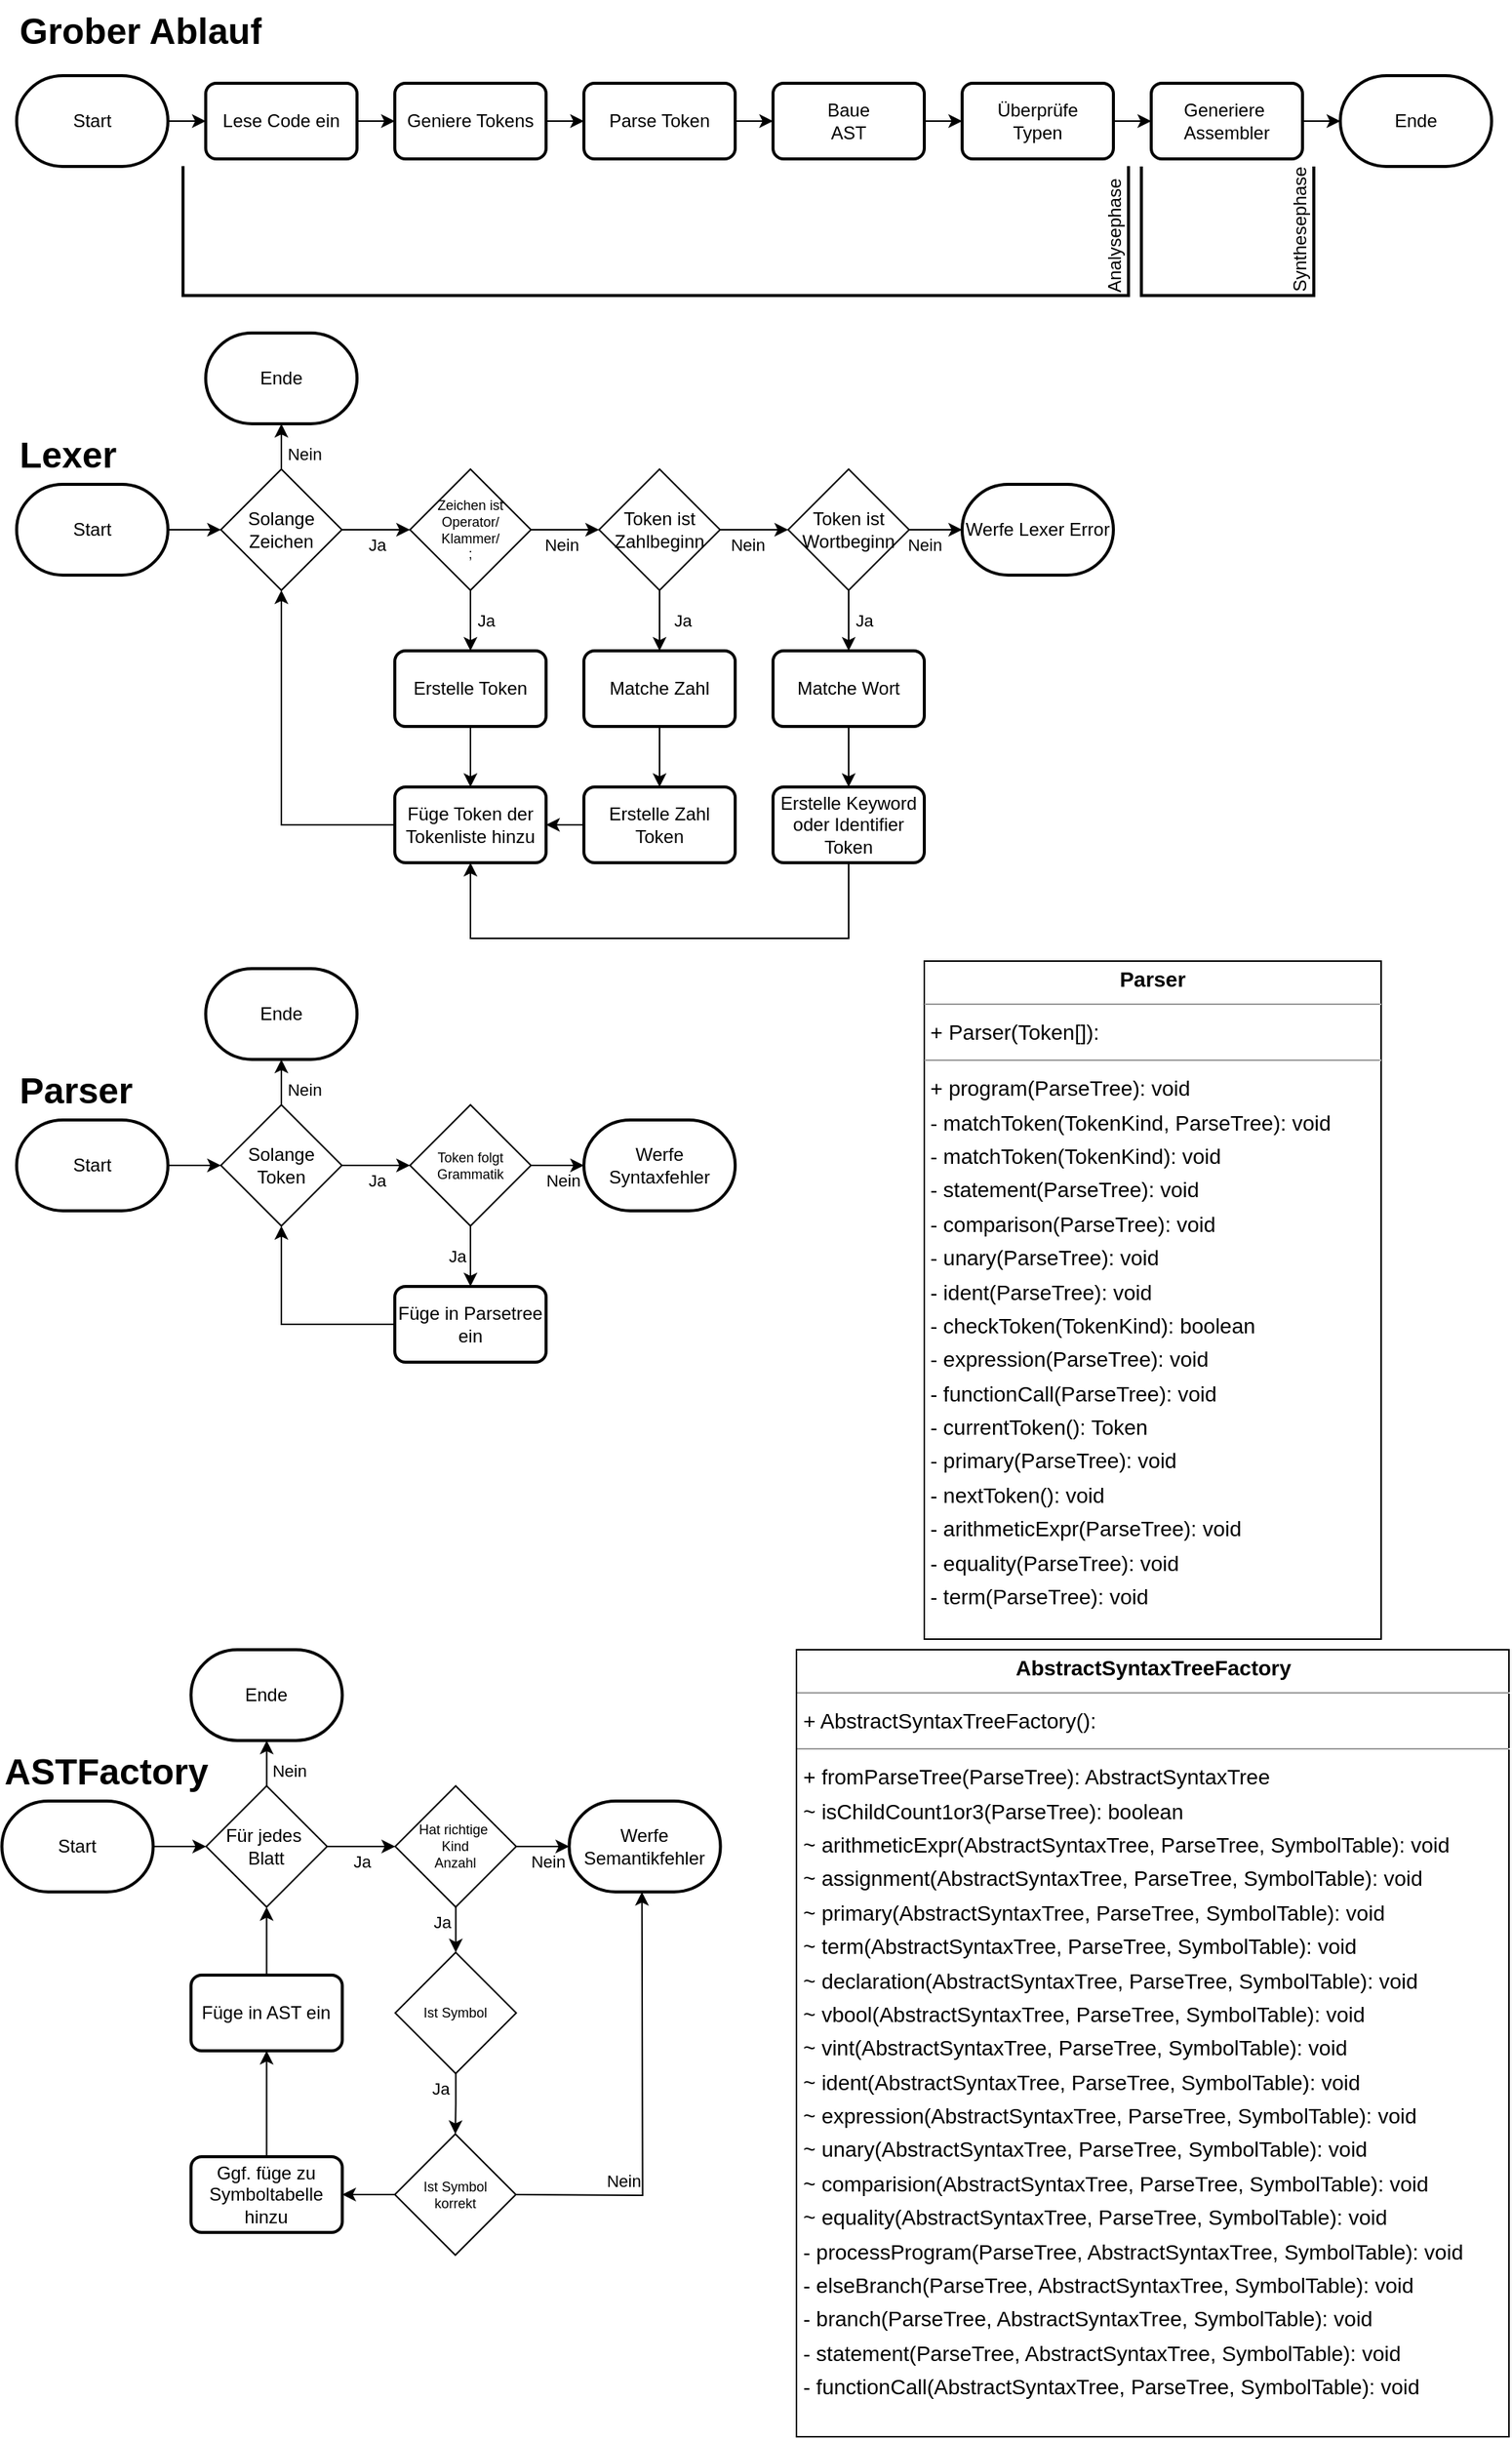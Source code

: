 <mxfile version="24.7.2" type="github">
  <diagram name="Seite-1" id="4pNDl0hfz-k5kMD19SHL">
    <mxGraphModel dx="1682" dy="1812" grid="1" gridSize="10" guides="1" tooltips="1" connect="1" arrows="1" fold="1" page="1" pageScale="1" pageWidth="827" pageHeight="1169" math="0" shadow="0">
      <root>
        <mxCell id="0" />
        <mxCell id="1" parent="0" />
        <mxCell id="sM32byZcdiO2ZuC8N_kb-4" value="" style="edgeStyle=orthogonalEdgeStyle;rounded=0;orthogonalLoop=1;jettySize=auto;html=1;noEdgeStyle=1;orthogonal=1;" parent="1" source="sM32byZcdiO2ZuC8N_kb-2" target="sM32byZcdiO2ZuC8N_kb-3" edge="1">
          <mxGeometry relative="1" as="geometry" />
        </mxCell>
        <mxCell id="sM32byZcdiO2ZuC8N_kb-2" value="Start" style="strokeWidth=2;html=1;shape=mxgraph.flowchart.terminator;whiteSpace=wrap;" parent="1" vertex="1">
          <mxGeometry width="100" height="60" as="geometry" />
        </mxCell>
        <mxCell id="sM32byZcdiO2ZuC8N_kb-18" value="" style="edgeStyle=orthogonalEdgeStyle;rounded=0;orthogonalLoop=1;jettySize=auto;html=1;noEdgeStyle=1;orthogonal=1;" parent="1" source="sM32byZcdiO2ZuC8N_kb-3" target="sM32byZcdiO2ZuC8N_kb-5" edge="1">
          <mxGeometry relative="1" as="geometry" />
        </mxCell>
        <mxCell id="sM32byZcdiO2ZuC8N_kb-3" value="Lese Code ein" style="rounded=1;whiteSpace=wrap;html=1;absoluteArcSize=1;arcSize=14;strokeWidth=2;" parent="1" vertex="1">
          <mxGeometry x="125" y="5" width="100" height="50" as="geometry" />
        </mxCell>
        <mxCell id="sM32byZcdiO2ZuC8N_kb-9" value="" style="edgeStyle=orthogonalEdgeStyle;rounded=0;orthogonalLoop=1;jettySize=auto;html=1;noEdgeStyle=1;orthogonal=1;" parent="1" source="sM32byZcdiO2ZuC8N_kb-5" target="sM32byZcdiO2ZuC8N_kb-8" edge="1">
          <mxGeometry relative="1" as="geometry" />
        </mxCell>
        <mxCell id="sM32byZcdiO2ZuC8N_kb-5" value="Geniere Tokens" style="rounded=1;whiteSpace=wrap;html=1;absoluteArcSize=1;arcSize=14;strokeWidth=2;" parent="1" vertex="1">
          <mxGeometry x="250" y="5" width="100" height="50" as="geometry" />
        </mxCell>
        <mxCell id="sM32byZcdiO2ZuC8N_kb-11" value="" style="edgeStyle=orthogonalEdgeStyle;rounded=0;orthogonalLoop=1;jettySize=auto;html=1;noEdgeStyle=1;orthogonal=1;" parent="1" source="sM32byZcdiO2ZuC8N_kb-8" target="sM32byZcdiO2ZuC8N_kb-10" edge="1">
          <mxGeometry relative="1" as="geometry" />
        </mxCell>
        <mxCell id="sM32byZcdiO2ZuC8N_kb-8" value="Parse Token" style="rounded=1;whiteSpace=wrap;html=1;absoluteArcSize=1;arcSize=14;strokeWidth=2;" parent="1" vertex="1">
          <mxGeometry x="375" y="5" width="100" height="50" as="geometry" />
        </mxCell>
        <mxCell id="sM32byZcdiO2ZuC8N_kb-13" value="" style="edgeStyle=orthogonalEdgeStyle;rounded=0;orthogonalLoop=1;jettySize=auto;html=1;noEdgeStyle=1;orthogonal=1;" parent="1" source="sM32byZcdiO2ZuC8N_kb-10" target="sM32byZcdiO2ZuC8N_kb-12" edge="1">
          <mxGeometry relative="1" as="geometry" />
        </mxCell>
        <mxCell id="sM32byZcdiO2ZuC8N_kb-10" value="Baue&lt;br&gt;AST" style="rounded=1;whiteSpace=wrap;html=1;absoluteArcSize=1;arcSize=14;strokeWidth=2;" parent="1" vertex="1">
          <mxGeometry x="500" y="5" width="100" height="50" as="geometry" />
        </mxCell>
        <mxCell id="sM32byZcdiO2ZuC8N_kb-15" value="" style="edgeStyle=orthogonalEdgeStyle;rounded=0;orthogonalLoop=1;jettySize=auto;html=1;noEdgeStyle=1;orthogonal=1;" parent="1" source="sM32byZcdiO2ZuC8N_kb-12" target="sM32byZcdiO2ZuC8N_kb-14" edge="1">
          <mxGeometry relative="1" as="geometry" />
        </mxCell>
        <mxCell id="sM32byZcdiO2ZuC8N_kb-12" value="Überprüfe&lt;br&gt;Typen" style="rounded=1;whiteSpace=wrap;html=1;absoluteArcSize=1;arcSize=14;strokeWidth=2;" parent="1" vertex="1">
          <mxGeometry x="625" y="5" width="100" height="50" as="geometry" />
        </mxCell>
        <mxCell id="sM32byZcdiO2ZuC8N_kb-17" value="" style="edgeStyle=orthogonalEdgeStyle;rounded=0;orthogonalLoop=1;jettySize=auto;html=1;noEdgeStyle=1;orthogonal=1;" parent="1" source="sM32byZcdiO2ZuC8N_kb-14" target="sM32byZcdiO2ZuC8N_kb-16" edge="1">
          <mxGeometry relative="1" as="geometry" />
        </mxCell>
        <mxCell id="sM32byZcdiO2ZuC8N_kb-14" value="Generiere&amp;nbsp;&lt;br&gt;Assembler" style="rounded=1;whiteSpace=wrap;html=1;absoluteArcSize=1;arcSize=14;strokeWidth=2;" parent="1" vertex="1">
          <mxGeometry x="750" y="5" width="100" height="50" as="geometry" />
        </mxCell>
        <mxCell id="sM32byZcdiO2ZuC8N_kb-16" value="Ende" style="strokeWidth=2;html=1;shape=mxgraph.flowchart.terminator;whiteSpace=wrap;" parent="1" vertex="1">
          <mxGeometry x="875" width="100" height="60" as="geometry" />
        </mxCell>
        <mxCell id="sM32byZcdiO2ZuC8N_kb-19" value="Analysephase" style="strokeWidth=2;html=1;shape=mxgraph.flowchart.annotation_1;align=left;pointerEvents=1;rotation=-90;shadow=0;horizontal=1;verticalAlign=bottom;" parent="1" vertex="1">
          <mxGeometry x="379.75" y="-210" width="85.5" height="625" as="geometry" />
        </mxCell>
        <mxCell id="sM32byZcdiO2ZuC8N_kb-20" value="Synthesephase" style="strokeWidth=2;html=1;shape=mxgraph.flowchart.annotation_1;align=left;pointerEvents=1;rotation=-90;verticalAlign=bottom;" parent="1" vertex="1">
          <mxGeometry x="757.88" y="45.63" width="85.25" height="114" as="geometry" />
        </mxCell>
        <mxCell id="j8dH_AC11E7FLbQUvyzk-1" value="&lt;h1 style=&quot;margin-top: 0px;&quot;&gt;Grober Ablauf&lt;/h1&gt;" style="text;html=1;whiteSpace=wrap;overflow=hidden;rounded=0;" parent="1" vertex="1">
          <mxGeometry y="-50" width="180" height="40" as="geometry" />
        </mxCell>
        <mxCell id="j8dH_AC11E7FLbQUvyzk-2" value="&lt;h1 style=&quot;margin-top: 0px;&quot;&gt;Lexer&lt;/h1&gt;" style="text;html=1;whiteSpace=wrap;overflow=hidden;rounded=0;" parent="1" vertex="1">
          <mxGeometry y="230" width="80" height="40" as="geometry" />
        </mxCell>
        <mxCell id="j8dH_AC11E7FLbQUvyzk-7" value="" style="edgeStyle=orthogonalEdgeStyle;rounded=0;orthogonalLoop=1;jettySize=auto;html=1;" parent="1" source="j8dH_AC11E7FLbQUvyzk-3" target="j8dH_AC11E7FLbQUvyzk-6" edge="1">
          <mxGeometry relative="1" as="geometry" />
        </mxCell>
        <mxCell id="j8dH_AC11E7FLbQUvyzk-3" value="Start" style="strokeWidth=2;html=1;shape=mxgraph.flowchart.terminator;whiteSpace=wrap;" parent="1" vertex="1">
          <mxGeometry y="270" width="100" height="60" as="geometry" />
        </mxCell>
        <mxCell id="j8dH_AC11E7FLbQUvyzk-10" value="" style="edgeStyle=orthogonalEdgeStyle;rounded=0;orthogonalLoop=1;jettySize=auto;html=1;" parent="1" source="j8dH_AC11E7FLbQUvyzk-6" target="j8dH_AC11E7FLbQUvyzk-9" edge="1">
          <mxGeometry relative="1" as="geometry" />
        </mxCell>
        <mxCell id="j8dH_AC11E7FLbQUvyzk-11" value="Ja" style="edgeLabel;html=1;align=center;verticalAlign=middle;resizable=0;points=[];labelBackgroundColor=none;" parent="j8dH_AC11E7FLbQUvyzk-10" vertex="1" connectable="0">
          <mxGeometry y="-2" relative="1" as="geometry">
            <mxPoint y="8" as="offset" />
          </mxGeometry>
        </mxCell>
        <mxCell id="j8dH_AC11E7FLbQUvyzk-50" value="Nein" style="edgeStyle=orthogonalEdgeStyle;rounded=0;orthogonalLoop=1;jettySize=auto;html=1;labelBackgroundColor=none;" parent="1" source="j8dH_AC11E7FLbQUvyzk-6" target="j8dH_AC11E7FLbQUvyzk-49" edge="1">
          <mxGeometry x="0.2" y="-15" relative="1" as="geometry">
            <mxPoint as="offset" />
          </mxGeometry>
        </mxCell>
        <mxCell id="j8dH_AC11E7FLbQUvyzk-6" value="Solange&lt;div&gt;Zeichen&lt;/div&gt;" style="rhombus;whiteSpace=wrap;html=1;" parent="1" vertex="1">
          <mxGeometry x="135" y="260" width="80" height="80" as="geometry" />
        </mxCell>
        <mxCell id="j8dH_AC11E7FLbQUvyzk-13" value="" style="edgeStyle=orthogonalEdgeStyle;rounded=0;orthogonalLoop=1;jettySize=auto;html=1;" parent="1" source="j8dH_AC11E7FLbQUvyzk-9" target="j8dH_AC11E7FLbQUvyzk-12" edge="1">
          <mxGeometry relative="1" as="geometry" />
        </mxCell>
        <mxCell id="j8dH_AC11E7FLbQUvyzk-14" value="Nein" style="edgeLabel;html=1;align=center;verticalAlign=middle;resizable=0;points=[];textShadow=0;labelBackgroundColor=none;" parent="j8dH_AC11E7FLbQUvyzk-13" vertex="1" connectable="0">
          <mxGeometry x="-0.133" y="1" relative="1" as="geometry">
            <mxPoint y="11" as="offset" />
          </mxGeometry>
        </mxCell>
        <mxCell id="j8dH_AC11E7FLbQUvyzk-35" value="" style="edgeStyle=orthogonalEdgeStyle;rounded=0;orthogonalLoop=1;jettySize=auto;html=1;" parent="1" source="j8dH_AC11E7FLbQUvyzk-9" target="j8dH_AC11E7FLbQUvyzk-34" edge="1">
          <mxGeometry relative="1" as="geometry" />
        </mxCell>
        <mxCell id="j8dH_AC11E7FLbQUvyzk-36" value="Ja" style="edgeLabel;html=1;align=center;verticalAlign=middle;resizable=0;points=[];labelBackgroundColor=none;" parent="j8dH_AC11E7FLbQUvyzk-35" vertex="1" connectable="0">
          <mxGeometry x="-0.55" relative="1" as="geometry">
            <mxPoint x="10" y="11" as="offset" />
          </mxGeometry>
        </mxCell>
        <mxCell id="j8dH_AC11E7FLbQUvyzk-9" value="&lt;font style=&quot;font-size: 9px;&quot;&gt;Zeichen ist&lt;/font&gt;&lt;div style=&quot;font-size: 9px;&quot;&gt;&lt;font style=&quot;font-size: 9px;&quot;&gt;Operator/&lt;/font&gt;&lt;/div&gt;&lt;div style=&quot;font-size: 9px;&quot;&gt;&lt;font style=&quot;font-size: 9px;&quot;&gt;Klammer/&lt;/font&gt;&lt;/div&gt;&lt;div style=&quot;font-size: 9px;&quot;&gt;&lt;font style=&quot;font-size: 9px;&quot;&gt;;&lt;/font&gt;&lt;/div&gt;" style="rhombus;whiteSpace=wrap;html=1;fontSize=9;align=center;verticalAlign=middle;" parent="1" vertex="1">
          <mxGeometry x="260" y="260" width="80" height="80" as="geometry" />
        </mxCell>
        <mxCell id="j8dH_AC11E7FLbQUvyzk-16" value="" style="edgeStyle=orthogonalEdgeStyle;rounded=0;orthogonalLoop=1;jettySize=auto;html=1;" parent="1" source="j8dH_AC11E7FLbQUvyzk-12" target="j8dH_AC11E7FLbQUvyzk-15" edge="1">
          <mxGeometry relative="1" as="geometry" />
        </mxCell>
        <mxCell id="j8dH_AC11E7FLbQUvyzk-17" value="Nein" style="edgeLabel;html=1;align=center;verticalAlign=middle;resizable=0;points=[];labelBackgroundColor=none;" parent="j8dH_AC11E7FLbQUvyzk-16" vertex="1" connectable="0">
          <mxGeometry x="-0.222" y="1" relative="1" as="geometry">
            <mxPoint y="11" as="offset" />
          </mxGeometry>
        </mxCell>
        <mxCell id="j8dH_AC11E7FLbQUvyzk-29" value="" style="edgeStyle=orthogonalEdgeStyle;rounded=0;orthogonalLoop=1;jettySize=auto;html=1;" parent="1" source="j8dH_AC11E7FLbQUvyzk-12" target="j8dH_AC11E7FLbQUvyzk-28" edge="1">
          <mxGeometry relative="1" as="geometry" />
        </mxCell>
        <mxCell id="j8dH_AC11E7FLbQUvyzk-32" value="Ja" style="edgeLabel;html=1;align=center;verticalAlign=middle;resizable=0;points=[];labelBackgroundColor=none;" parent="j8dH_AC11E7FLbQUvyzk-29" vertex="1" connectable="0">
          <mxGeometry x="-0.25" y="1" relative="1" as="geometry">
            <mxPoint x="14" y="5" as="offset" />
          </mxGeometry>
        </mxCell>
        <mxCell id="j8dH_AC11E7FLbQUvyzk-12" value="Token ist&lt;div&gt;Zahlbeginn&lt;br&gt;&lt;/div&gt;" style="rhombus;whiteSpace=wrap;html=1;" parent="1" vertex="1">
          <mxGeometry x="385" y="260" width="80" height="80" as="geometry" />
        </mxCell>
        <mxCell id="j8dH_AC11E7FLbQUvyzk-21" value="" style="edgeStyle=orthogonalEdgeStyle;rounded=0;orthogonalLoop=1;jettySize=auto;html=1;" parent="1" source="j8dH_AC11E7FLbQUvyzk-15" target="j8dH_AC11E7FLbQUvyzk-20" edge="1">
          <mxGeometry relative="1" as="geometry" />
        </mxCell>
        <mxCell id="j8dH_AC11E7FLbQUvyzk-22" value="Nein" style="edgeLabel;html=1;align=center;verticalAlign=middle;resizable=0;points=[];labelBackgroundColor=none;" parent="j8dH_AC11E7FLbQUvyzk-21" vertex="1" connectable="0">
          <mxGeometry x="-0.4" y="-1" relative="1" as="geometry">
            <mxPoint x="-4" y="9" as="offset" />
          </mxGeometry>
        </mxCell>
        <mxCell id="j8dH_AC11E7FLbQUvyzk-24" value="" style="edgeStyle=orthogonalEdgeStyle;rounded=0;orthogonalLoop=1;jettySize=auto;html=1;" parent="1" source="j8dH_AC11E7FLbQUvyzk-15" target="j8dH_AC11E7FLbQUvyzk-23" edge="1">
          <mxGeometry relative="1" as="geometry" />
        </mxCell>
        <mxCell id="j8dH_AC11E7FLbQUvyzk-33" value="Ja" style="edgeLabel;html=1;align=center;verticalAlign=middle;resizable=0;points=[];labelBackgroundColor=none;" parent="j8dH_AC11E7FLbQUvyzk-24" vertex="1" connectable="0">
          <mxGeometry x="-0.4" y="-3" relative="1" as="geometry">
            <mxPoint x="13" y="8" as="offset" />
          </mxGeometry>
        </mxCell>
        <mxCell id="j8dH_AC11E7FLbQUvyzk-15" value="Token ist&lt;div&gt;Wortbeginn&lt;br&gt;&lt;/div&gt;" style="rhombus;whiteSpace=wrap;html=1;" parent="1" vertex="1">
          <mxGeometry x="510" y="260" width="80" height="80" as="geometry" />
        </mxCell>
        <mxCell id="j8dH_AC11E7FLbQUvyzk-20" value="Werfe Lexer Error" style="strokeWidth=2;html=1;shape=mxgraph.flowchart.terminator;whiteSpace=wrap;" parent="1" vertex="1">
          <mxGeometry x="625" y="270" width="100" height="60" as="geometry" />
        </mxCell>
        <mxCell id="j8dH_AC11E7FLbQUvyzk-27" value="" style="edgeStyle=orthogonalEdgeStyle;rounded=0;orthogonalLoop=1;jettySize=auto;html=1;" parent="1" source="j8dH_AC11E7FLbQUvyzk-23" target="j8dH_AC11E7FLbQUvyzk-26" edge="1">
          <mxGeometry relative="1" as="geometry" />
        </mxCell>
        <mxCell id="j8dH_AC11E7FLbQUvyzk-23" value="Matche Wort" style="rounded=1;whiteSpace=wrap;html=1;absoluteArcSize=1;arcSize=14;strokeWidth=2;" parent="1" vertex="1">
          <mxGeometry x="500" y="380" width="100" height="50" as="geometry" />
        </mxCell>
        <mxCell id="j8dH_AC11E7FLbQUvyzk-46" style="edgeStyle=orthogonalEdgeStyle;rounded=0;orthogonalLoop=1;jettySize=auto;html=1;exitX=0.5;exitY=1;exitDx=0;exitDy=0;" parent="1" source="j8dH_AC11E7FLbQUvyzk-26" target="j8dH_AC11E7FLbQUvyzk-38" edge="1">
          <mxGeometry relative="1" as="geometry">
            <mxPoint x="500" y="495" as="sourcePoint" />
            <Array as="points">
              <mxPoint x="550" y="570" />
              <mxPoint x="300" y="570" />
            </Array>
          </mxGeometry>
        </mxCell>
        <mxCell id="j8dH_AC11E7FLbQUvyzk-26" value="Erstelle Keyword oder Identifier&lt;div&gt;Token&lt;/div&gt;" style="rounded=1;whiteSpace=wrap;html=1;absoluteArcSize=1;arcSize=14;strokeWidth=2;" parent="1" vertex="1">
          <mxGeometry x="500" y="470" width="100" height="50" as="geometry" />
        </mxCell>
        <mxCell id="j8dH_AC11E7FLbQUvyzk-31" value="" style="edgeStyle=orthogonalEdgeStyle;rounded=0;orthogonalLoop=1;jettySize=auto;html=1;" parent="1" source="j8dH_AC11E7FLbQUvyzk-28" target="j8dH_AC11E7FLbQUvyzk-30" edge="1">
          <mxGeometry relative="1" as="geometry" />
        </mxCell>
        <mxCell id="j8dH_AC11E7FLbQUvyzk-28" value="Matche Zahl" style="rounded=1;whiteSpace=wrap;html=1;absoluteArcSize=1;arcSize=14;strokeWidth=2;" parent="1" vertex="1">
          <mxGeometry x="375" y="380" width="100" height="50" as="geometry" />
        </mxCell>
        <mxCell id="j8dH_AC11E7FLbQUvyzk-45" style="edgeStyle=orthogonalEdgeStyle;rounded=0;orthogonalLoop=1;jettySize=auto;html=1;" parent="1" source="j8dH_AC11E7FLbQUvyzk-30" target="j8dH_AC11E7FLbQUvyzk-38" edge="1">
          <mxGeometry relative="1" as="geometry" />
        </mxCell>
        <mxCell id="j8dH_AC11E7FLbQUvyzk-30" value="Erstelle Zahl Token" style="rounded=1;whiteSpace=wrap;html=1;absoluteArcSize=1;arcSize=14;strokeWidth=2;" parent="1" vertex="1">
          <mxGeometry x="375" y="470" width="100" height="50" as="geometry" />
        </mxCell>
        <mxCell id="j8dH_AC11E7FLbQUvyzk-44" style="edgeStyle=orthogonalEdgeStyle;rounded=0;orthogonalLoop=1;jettySize=auto;html=1;" parent="1" source="j8dH_AC11E7FLbQUvyzk-34" target="j8dH_AC11E7FLbQUvyzk-38" edge="1">
          <mxGeometry relative="1" as="geometry" />
        </mxCell>
        <mxCell id="j8dH_AC11E7FLbQUvyzk-34" value="Erstelle Token" style="rounded=1;whiteSpace=wrap;html=1;absoluteArcSize=1;arcSize=14;strokeWidth=2;" parent="1" vertex="1">
          <mxGeometry x="250" y="380" width="100" height="50" as="geometry" />
        </mxCell>
        <mxCell id="j8dH_AC11E7FLbQUvyzk-47" style="edgeStyle=orthogonalEdgeStyle;rounded=0;orthogonalLoop=1;jettySize=auto;html=1;" parent="1" source="j8dH_AC11E7FLbQUvyzk-38" target="j8dH_AC11E7FLbQUvyzk-6" edge="1">
          <mxGeometry relative="1" as="geometry" />
        </mxCell>
        <mxCell id="j8dH_AC11E7FLbQUvyzk-38" value="Füge Token der Tokenliste hinzu" style="rounded=1;whiteSpace=wrap;html=1;absoluteArcSize=1;arcSize=14;strokeWidth=2;" parent="1" vertex="1">
          <mxGeometry x="250" y="470" width="100" height="50" as="geometry" />
        </mxCell>
        <mxCell id="j8dH_AC11E7FLbQUvyzk-49" value="Ende" style="strokeWidth=2;html=1;shape=mxgraph.flowchart.terminator;whiteSpace=wrap;" parent="1" vertex="1">
          <mxGeometry x="125" y="170" width="100" height="60" as="geometry" />
        </mxCell>
        <mxCell id="5los2MfnAyNkd7CFpWIw-1" value="&lt;h1 style=&quot;margin-top: 0px;&quot;&gt;Parser&lt;/h1&gt;" style="text;html=1;whiteSpace=wrap;overflow=hidden;rounded=0;" vertex="1" parent="1">
          <mxGeometry y="650" width="80" height="40" as="geometry" />
        </mxCell>
        <mxCell id="5los2MfnAyNkd7CFpWIw-2" value="" style="edgeStyle=orthogonalEdgeStyle;rounded=0;orthogonalLoop=1;jettySize=auto;html=1;" edge="1" source="5los2MfnAyNkd7CFpWIw-3" target="5los2MfnAyNkd7CFpWIw-7" parent="1">
          <mxGeometry relative="1" as="geometry" />
        </mxCell>
        <mxCell id="5los2MfnAyNkd7CFpWIw-3" value="Start" style="strokeWidth=2;html=1;shape=mxgraph.flowchart.terminator;whiteSpace=wrap;" vertex="1" parent="1">
          <mxGeometry y="690" width="100" height="60" as="geometry" />
        </mxCell>
        <mxCell id="5los2MfnAyNkd7CFpWIw-4" value="" style="edgeStyle=orthogonalEdgeStyle;rounded=0;orthogonalLoop=1;jettySize=auto;html=1;" edge="1" source="5los2MfnAyNkd7CFpWIw-7" target="5los2MfnAyNkd7CFpWIw-12" parent="1">
          <mxGeometry relative="1" as="geometry" />
        </mxCell>
        <mxCell id="5los2MfnAyNkd7CFpWIw-5" value="Ja" style="edgeLabel;html=1;align=center;verticalAlign=middle;resizable=0;points=[];labelBackgroundColor=none;" vertex="1" connectable="0" parent="5los2MfnAyNkd7CFpWIw-4">
          <mxGeometry y="-2" relative="1" as="geometry">
            <mxPoint y="8" as="offset" />
          </mxGeometry>
        </mxCell>
        <mxCell id="5los2MfnAyNkd7CFpWIw-43" value="Ja" style="edgeLabel;html=1;align=center;verticalAlign=middle;resizable=0;points=[];labelBackgroundColor=none;" vertex="1" connectable="0" parent="5los2MfnAyNkd7CFpWIw-4">
          <mxGeometry y="-2" relative="1" as="geometry">
            <mxPoint x="53" y="58" as="offset" />
          </mxGeometry>
        </mxCell>
        <mxCell id="5los2MfnAyNkd7CFpWIw-47" value="Nein" style="edgeLabel;html=1;align=center;verticalAlign=middle;resizable=0;points=[];labelBackgroundColor=none;" vertex="1" connectable="0" parent="5los2MfnAyNkd7CFpWIw-4">
          <mxGeometry y="-2" relative="1" as="geometry">
            <mxPoint x="123" y="8" as="offset" />
          </mxGeometry>
        </mxCell>
        <mxCell id="5los2MfnAyNkd7CFpWIw-6" value="Nein" style="edgeStyle=orthogonalEdgeStyle;rounded=0;orthogonalLoop=1;jettySize=auto;html=1;labelBackgroundColor=none;" edge="1" source="5los2MfnAyNkd7CFpWIw-7" target="5los2MfnAyNkd7CFpWIw-36" parent="1">
          <mxGeometry x="0.222" y="-15" relative="1" as="geometry">
            <mxPoint as="offset" />
          </mxGeometry>
        </mxCell>
        <mxCell id="5los2MfnAyNkd7CFpWIw-7" value="Solange Token" style="rhombus;whiteSpace=wrap;html=1;" vertex="1" parent="1">
          <mxGeometry x="135" y="680" width="80" height="80" as="geometry" />
        </mxCell>
        <mxCell id="5los2MfnAyNkd7CFpWIw-37" value="" style="edgeStyle=orthogonalEdgeStyle;rounded=0;orthogonalLoop=1;jettySize=auto;html=1;labelBackgroundColor=none;" edge="1" parent="1" source="5los2MfnAyNkd7CFpWIw-12" target="5los2MfnAyNkd7CFpWIw-23">
          <mxGeometry relative="1" as="geometry" />
        </mxCell>
        <mxCell id="5los2MfnAyNkd7CFpWIw-40" value="" style="edgeStyle=orthogonalEdgeStyle;rounded=0;orthogonalLoop=1;jettySize=auto;html=1;" edge="1" parent="1" source="5los2MfnAyNkd7CFpWIw-12" target="5los2MfnAyNkd7CFpWIw-39">
          <mxGeometry relative="1" as="geometry" />
        </mxCell>
        <mxCell id="5los2MfnAyNkd7CFpWIw-12" value="Token folgt&lt;div&gt;Grammatik&lt;/div&gt;" style="rhombus;whiteSpace=wrap;html=1;fontSize=9;align=center;verticalAlign=middle;" vertex="1" parent="1">
          <mxGeometry x="260" y="680" width="80" height="80" as="geometry" />
        </mxCell>
        <mxCell id="5los2MfnAyNkd7CFpWIw-23" value="Werfe Syntaxfehler" style="strokeWidth=2;html=1;shape=mxgraph.flowchart.terminator;whiteSpace=wrap;" vertex="1" parent="1">
          <mxGeometry x="375" y="690" width="100" height="60" as="geometry" />
        </mxCell>
        <mxCell id="5los2MfnAyNkd7CFpWIw-36" value="Ende" style="strokeWidth=2;html=1;shape=mxgraph.flowchart.terminator;whiteSpace=wrap;" vertex="1" parent="1">
          <mxGeometry x="125" y="590" width="100" height="60" as="geometry" />
        </mxCell>
        <mxCell id="5los2MfnAyNkd7CFpWIw-41" style="edgeStyle=orthogonalEdgeStyle;rounded=0;orthogonalLoop=1;jettySize=auto;html=1;" edge="1" parent="1" source="5los2MfnAyNkd7CFpWIw-39" target="5los2MfnAyNkd7CFpWIw-7">
          <mxGeometry relative="1" as="geometry" />
        </mxCell>
        <mxCell id="5los2MfnAyNkd7CFpWIw-39" value="Füge in Parsetree ein" style="rounded=1;whiteSpace=wrap;html=1;absoluteArcSize=1;arcSize=14;strokeWidth=2;" vertex="1" parent="1">
          <mxGeometry x="250" y="800" width="100" height="50" as="geometry" />
        </mxCell>
        <mxCell id="5los2MfnAyNkd7CFpWIw-42" value="&lt;p style=&quot;margin:0px;margin-top:4px;text-align:center;&quot;&gt;&lt;b&gt;Parser&lt;/b&gt;&lt;/p&gt;&lt;hr size=&quot;1&quot;&gt;&lt;p style=&quot;margin:0 0 0 4px;line-height:1.6;&quot;&gt;+ Parser(Token[]): &lt;/p&gt;&lt;hr size=&quot;1&quot;&gt;&lt;p style=&quot;margin:0 0 0 4px;line-height:1.6;&quot;&gt;+ program(ParseTree): void&lt;br&gt;- matchToken(TokenKind, ParseTree): void&lt;br&gt;- matchToken(TokenKind): void&lt;/p&gt;&lt;p style=&quot;margin:0 0 0 4px;line-height:1.6;&quot;&gt;- statement(ParseTree): void&lt;br&gt;- comparison(ParseTree): void&lt;br&gt;- unary(ParseTree): void&lt;br&gt;- ident(ParseTree): void&lt;br&gt;- checkToken(TokenKind): boolean&lt;br&gt;- expression(ParseTree): void&lt;br&gt;- functionCall(ParseTree): void&lt;br&gt;- currentToken(): Token&lt;br&gt;- primary(ParseTree): void&lt;br&gt;- nextToken(): void&lt;br&gt;- arithmeticExpr(ParseTree): void&lt;br&gt;- equality(ParseTree): void&lt;br&gt;- term(ParseTree): void&lt;/p&gt;" style="verticalAlign=top;align=left;overflow=fill;fontSize=14;fontFamily=Helvetica;html=1;rounded=0;shadow=0;comic=0;labelBackgroundColor=none;strokeWidth=1;" vertex="1" parent="1">
          <mxGeometry x="600" y="585" width="302" height="448" as="geometry" />
        </mxCell>
        <mxCell id="5los2MfnAyNkd7CFpWIw-48" value="&lt;p style=&quot;margin:0px;margin-top:4px;text-align:center;&quot;&gt;&lt;b&gt;AbstractSyntaxTreeFactory&lt;/b&gt;&lt;/p&gt;&lt;hr size=&quot;1&quot;/&gt;&lt;p style=&quot;margin:0 0 0 4px;line-height:1.6;&quot;&gt;+ AbstractSyntaxTreeFactory(): &lt;/p&gt;&lt;hr size=&quot;1&quot;/&gt;&lt;p style=&quot;margin:0 0 0 4px;line-height:1.6;&quot;&gt;+ fromParseTree(ParseTree): AbstractSyntaxTree&lt;br/&gt;~ isChildCount1or3(ParseTree): boolean&lt;br/&gt;~ arithmeticExpr(AbstractSyntaxTree, ParseTree, SymbolTable): void&lt;br/&gt;~ assignment(AbstractSyntaxTree, ParseTree, SymbolTable): void&lt;br/&gt;~ primary(AbstractSyntaxTree, ParseTree, SymbolTable): void&lt;br/&gt;~ term(AbstractSyntaxTree, ParseTree, SymbolTable): void&lt;br/&gt;~ declaration(AbstractSyntaxTree, ParseTree, SymbolTable): void&lt;br/&gt;~ vbool(AbstractSyntaxTree, ParseTree, SymbolTable): void&lt;br/&gt;~ vint(AbstractSyntaxTree, ParseTree, SymbolTable): void&lt;br/&gt;~ ident(AbstractSyntaxTree, ParseTree, SymbolTable): void&lt;br/&gt;~ expression(AbstractSyntaxTree, ParseTree, SymbolTable): void&lt;br/&gt;~ unary(AbstractSyntaxTree, ParseTree, SymbolTable): void&lt;br/&gt;~ comparision(AbstractSyntaxTree, ParseTree, SymbolTable): void&lt;br/&gt;~ equality(AbstractSyntaxTree, ParseTree, SymbolTable): void&lt;br/&gt;- processProgram(ParseTree, AbstractSyntaxTree, SymbolTable): void&lt;br/&gt;- elseBranch(ParseTree, AbstractSyntaxTree, SymbolTable): void&lt;br/&gt;- branch(ParseTree, AbstractSyntaxTree, SymbolTable): void&lt;br/&gt;- statement(ParseTree, AbstractSyntaxTree, SymbolTable): void&lt;br/&gt;- functionCall(AbstractSyntaxTree, ParseTree, SymbolTable): void&lt;/p&gt;" style="verticalAlign=top;align=left;overflow=fill;fontSize=14;fontFamily=Helvetica;html=1;rounded=0;shadow=0;comic=0;labelBackgroundColor=none;strokeWidth=1;" vertex="1" parent="1">
          <mxGeometry x="515.5" y="1040" width="471" height="520" as="geometry" />
        </mxCell>
        <mxCell id="5los2MfnAyNkd7CFpWIw-49" value="&lt;h1 style=&quot;margin-top: 0px;&quot;&gt;ASTFactory&lt;/h1&gt;" style="text;html=1;whiteSpace=wrap;overflow=hidden;rounded=0;" vertex="1" parent="1">
          <mxGeometry x="-9.75" y="1100" width="139.75" height="40" as="geometry" />
        </mxCell>
        <mxCell id="5los2MfnAyNkd7CFpWIw-50" value="" style="edgeStyle=orthogonalEdgeStyle;rounded=0;orthogonalLoop=1;jettySize=auto;html=1;" edge="1" parent="1" source="5los2MfnAyNkd7CFpWIw-51" target="5los2MfnAyNkd7CFpWIw-57">
          <mxGeometry relative="1" as="geometry" />
        </mxCell>
        <mxCell id="5los2MfnAyNkd7CFpWIw-51" value="Start" style="strokeWidth=2;html=1;shape=mxgraph.flowchart.terminator;whiteSpace=wrap;" vertex="1" parent="1">
          <mxGeometry x="-9.75" y="1140" width="100" height="60" as="geometry" />
        </mxCell>
        <mxCell id="5los2MfnAyNkd7CFpWIw-52" value="" style="edgeStyle=orthogonalEdgeStyle;rounded=0;orthogonalLoop=1;jettySize=auto;html=1;" edge="1" parent="1" source="5los2MfnAyNkd7CFpWIw-57" target="5los2MfnAyNkd7CFpWIw-60">
          <mxGeometry relative="1" as="geometry" />
        </mxCell>
        <mxCell id="5los2MfnAyNkd7CFpWIw-53" value="Ja" style="edgeLabel;html=1;align=center;verticalAlign=middle;resizable=0;points=[];labelBackgroundColor=none;" vertex="1" connectable="0" parent="5los2MfnAyNkd7CFpWIw-52">
          <mxGeometry y="-2" relative="1" as="geometry">
            <mxPoint y="8" as="offset" />
          </mxGeometry>
        </mxCell>
        <mxCell id="5los2MfnAyNkd7CFpWIw-54" value="Ja" style="edgeLabel;html=1;align=center;verticalAlign=middle;resizable=0;points=[];labelBackgroundColor=none;" vertex="1" connectable="0" parent="5los2MfnAyNkd7CFpWIw-52">
          <mxGeometry y="-2" relative="1" as="geometry">
            <mxPoint x="53" y="48" as="offset" />
          </mxGeometry>
        </mxCell>
        <mxCell id="5los2MfnAyNkd7CFpWIw-55" value="Nein" style="edgeLabel;html=1;align=center;verticalAlign=middle;resizable=0;points=[];labelBackgroundColor=none;" vertex="1" connectable="0" parent="5los2MfnAyNkd7CFpWIw-52">
          <mxGeometry y="-2" relative="1" as="geometry">
            <mxPoint x="123" y="8" as="offset" />
          </mxGeometry>
        </mxCell>
        <mxCell id="5los2MfnAyNkd7CFpWIw-72" value="Ja" style="edgeLabel;html=1;align=center;verticalAlign=middle;resizable=0;points=[];labelBackgroundColor=none;" vertex="1" connectable="0" parent="5los2MfnAyNkd7CFpWIw-52">
          <mxGeometry y="-2" relative="1" as="geometry">
            <mxPoint x="52" y="158" as="offset" />
          </mxGeometry>
        </mxCell>
        <mxCell id="5los2MfnAyNkd7CFpWIw-56" value="Nein" style="edgeStyle=orthogonalEdgeStyle;rounded=0;orthogonalLoop=1;jettySize=auto;html=1;labelBackgroundColor=none;" edge="1" parent="1" source="5los2MfnAyNkd7CFpWIw-57" target="5los2MfnAyNkd7CFpWIw-62">
          <mxGeometry x="0.222" y="-15" relative="1" as="geometry">
            <mxPoint as="offset" />
          </mxGeometry>
        </mxCell>
        <mxCell id="5los2MfnAyNkd7CFpWIw-57" value="Für jedes&amp;nbsp;&lt;div&gt;Blatt&lt;/div&gt;" style="rhombus;whiteSpace=wrap;html=1;" vertex="1" parent="1">
          <mxGeometry x="125.25" y="1130" width="80" height="80" as="geometry" />
        </mxCell>
        <mxCell id="5los2MfnAyNkd7CFpWIw-58" value="" style="edgeStyle=orthogonalEdgeStyle;rounded=0;orthogonalLoop=1;jettySize=auto;html=1;labelBackgroundColor=none;" edge="1" parent="1" source="5los2MfnAyNkd7CFpWIw-60" target="5los2MfnAyNkd7CFpWIw-61">
          <mxGeometry relative="1" as="geometry" />
        </mxCell>
        <mxCell id="5los2MfnAyNkd7CFpWIw-70" value="" style="edgeStyle=orthogonalEdgeStyle;rounded=0;orthogonalLoop=1;jettySize=auto;html=1;" edge="1" parent="1" source="5los2MfnAyNkd7CFpWIw-60" target="5los2MfnAyNkd7CFpWIw-69">
          <mxGeometry relative="1" as="geometry" />
        </mxCell>
        <mxCell id="5los2MfnAyNkd7CFpWIw-60" value="Hat richtige&amp;nbsp;&lt;div&gt;Kind&lt;div&gt;Anzahl&lt;/div&gt;&lt;/div&gt;" style="rhombus;whiteSpace=wrap;html=1;fontSize=9;align=center;verticalAlign=middle;" vertex="1" parent="1">
          <mxGeometry x="250.25" y="1130" width="80" height="80" as="geometry" />
        </mxCell>
        <mxCell id="5los2MfnAyNkd7CFpWIw-61" value="Werfe Semantikfehler" style="strokeWidth=2;html=1;shape=mxgraph.flowchart.terminator;whiteSpace=wrap;" vertex="1" parent="1">
          <mxGeometry x="365.25" y="1140" width="100" height="60" as="geometry" />
        </mxCell>
        <mxCell id="5los2MfnAyNkd7CFpWIw-62" value="Ende" style="strokeWidth=2;html=1;shape=mxgraph.flowchart.terminator;whiteSpace=wrap;" vertex="1" parent="1">
          <mxGeometry x="115.25" y="1040" width="100" height="60" as="geometry" />
        </mxCell>
        <mxCell id="5los2MfnAyNkd7CFpWIw-67" style="edgeStyle=orthogonalEdgeStyle;rounded=0;orthogonalLoop=1;jettySize=auto;html=1;labelBackgroundColor=none;" edge="1" parent="1">
          <mxGeometry relative="1" as="geometry">
            <mxPoint x="328.0" y="1400" as="sourcePoint" />
            <mxPoint x="413.333" y="1200" as="targetPoint" />
          </mxGeometry>
        </mxCell>
        <mxCell id="5los2MfnAyNkd7CFpWIw-68" value="Nein" style="edgeLabel;html=1;align=center;verticalAlign=middle;resizable=0;points=[];" vertex="1" connectable="0" parent="5los2MfnAyNkd7CFpWIw-67">
          <mxGeometry x="-0.495" y="-1" relative="1" as="geometry">
            <mxPoint y="-11" as="offset" />
          </mxGeometry>
        </mxCell>
        <mxCell id="5los2MfnAyNkd7CFpWIw-75" value="" style="edgeStyle=orthogonalEdgeStyle;rounded=0;orthogonalLoop=1;jettySize=auto;html=1;" edge="1" parent="1" source="5los2MfnAyNkd7CFpWIw-66" target="5los2MfnAyNkd7CFpWIw-74">
          <mxGeometry relative="1" as="geometry" />
        </mxCell>
        <mxCell id="5los2MfnAyNkd7CFpWIw-66" value="Ist Symbol&lt;div&gt;korrekt&lt;/div&gt;" style="rhombus;whiteSpace=wrap;html=1;fontSize=9;align=center;verticalAlign=middle;" vertex="1" parent="1">
          <mxGeometry x="250" y="1360" width="80" height="80" as="geometry" />
        </mxCell>
        <mxCell id="5los2MfnAyNkd7CFpWIw-71" value="" style="edgeStyle=orthogonalEdgeStyle;rounded=0;orthogonalLoop=1;jettySize=auto;html=1;" edge="1" parent="1" source="5los2MfnAyNkd7CFpWIw-69" target="5los2MfnAyNkd7CFpWIw-66">
          <mxGeometry relative="1" as="geometry" />
        </mxCell>
        <mxCell id="5los2MfnAyNkd7CFpWIw-69" value="Ist Symbol" style="rhombus;whiteSpace=wrap;html=1;fontSize=9;align=center;verticalAlign=middle;" vertex="1" parent="1">
          <mxGeometry x="250.25" y="1240" width="80" height="80" as="geometry" />
        </mxCell>
        <mxCell id="5los2MfnAyNkd7CFpWIw-77" value="" style="edgeStyle=orthogonalEdgeStyle;rounded=0;orthogonalLoop=1;jettySize=auto;html=1;" edge="1" parent="1" source="5los2MfnAyNkd7CFpWIw-73" target="5los2MfnAyNkd7CFpWIw-57">
          <mxGeometry relative="1" as="geometry" />
        </mxCell>
        <mxCell id="5los2MfnAyNkd7CFpWIw-73" value="Füge in AST ein" style="rounded=1;whiteSpace=wrap;html=1;absoluteArcSize=1;arcSize=14;strokeWidth=2;" vertex="1" parent="1">
          <mxGeometry x="115.25" y="1255" width="100" height="50" as="geometry" />
        </mxCell>
        <mxCell id="5los2MfnAyNkd7CFpWIw-76" value="" style="edgeStyle=orthogonalEdgeStyle;rounded=0;orthogonalLoop=1;jettySize=auto;html=1;" edge="1" parent="1" source="5los2MfnAyNkd7CFpWIw-74" target="5los2MfnAyNkd7CFpWIw-73">
          <mxGeometry relative="1" as="geometry" />
        </mxCell>
        <mxCell id="5los2MfnAyNkd7CFpWIw-74" value="Ggf. füge zu Symboltabelle hinzu" style="rounded=1;whiteSpace=wrap;html=1;absoluteArcSize=1;arcSize=14;strokeWidth=2;" vertex="1" parent="1">
          <mxGeometry x="115.25" y="1375" width="100" height="50" as="geometry" />
        </mxCell>
      </root>
    </mxGraphModel>
  </diagram>
</mxfile>
